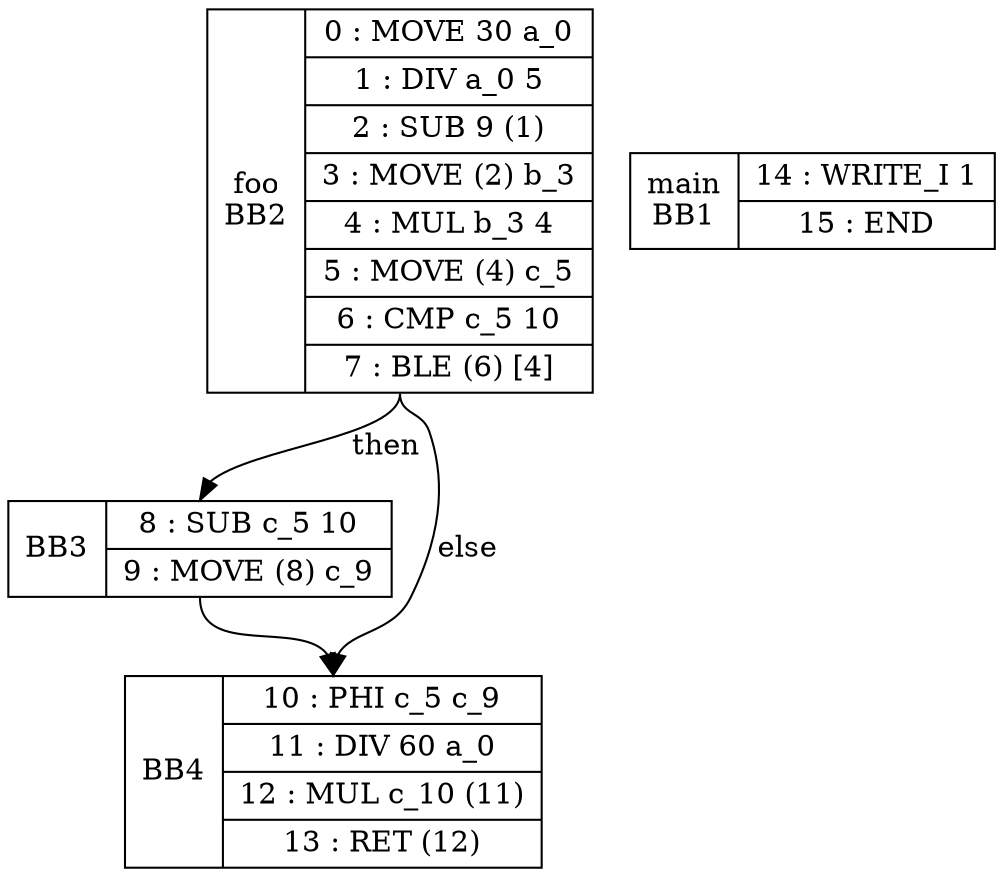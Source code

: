 digraph G { 
BB2[shape=record, label="<b>foo\nBB2|{0 : MOVE 30 a_0 |1 : DIV a_0 5 |2 : SUB 9 (1) |3 : MOVE (2) b_3 |4 : MUL b_3 4 |5 : MOVE (4) c_5 |6 : CMP c_5 10 |7 : BLE (6) [4] }"];
BB2:s -> BB3:n [label="then"];
BB2:s -> BB4:n [label="else"];
BB4[shape=record, label="<b>BB4|{10 : PHI c_5 c_9 |11 : DIV 60 a_0 |12 : MUL c_10 (11) |13 : RET (12) }"];
BB3[shape=record, label="<b>BB3|{8 : SUB c_5 10 |9 : MOVE (8) c_9 }"];
BB3:s -> BB4:n [label=""];
BB1[shape=record, label="<b>main\nBB1|{14 : WRITE_I 1 |15 : END }"];
}